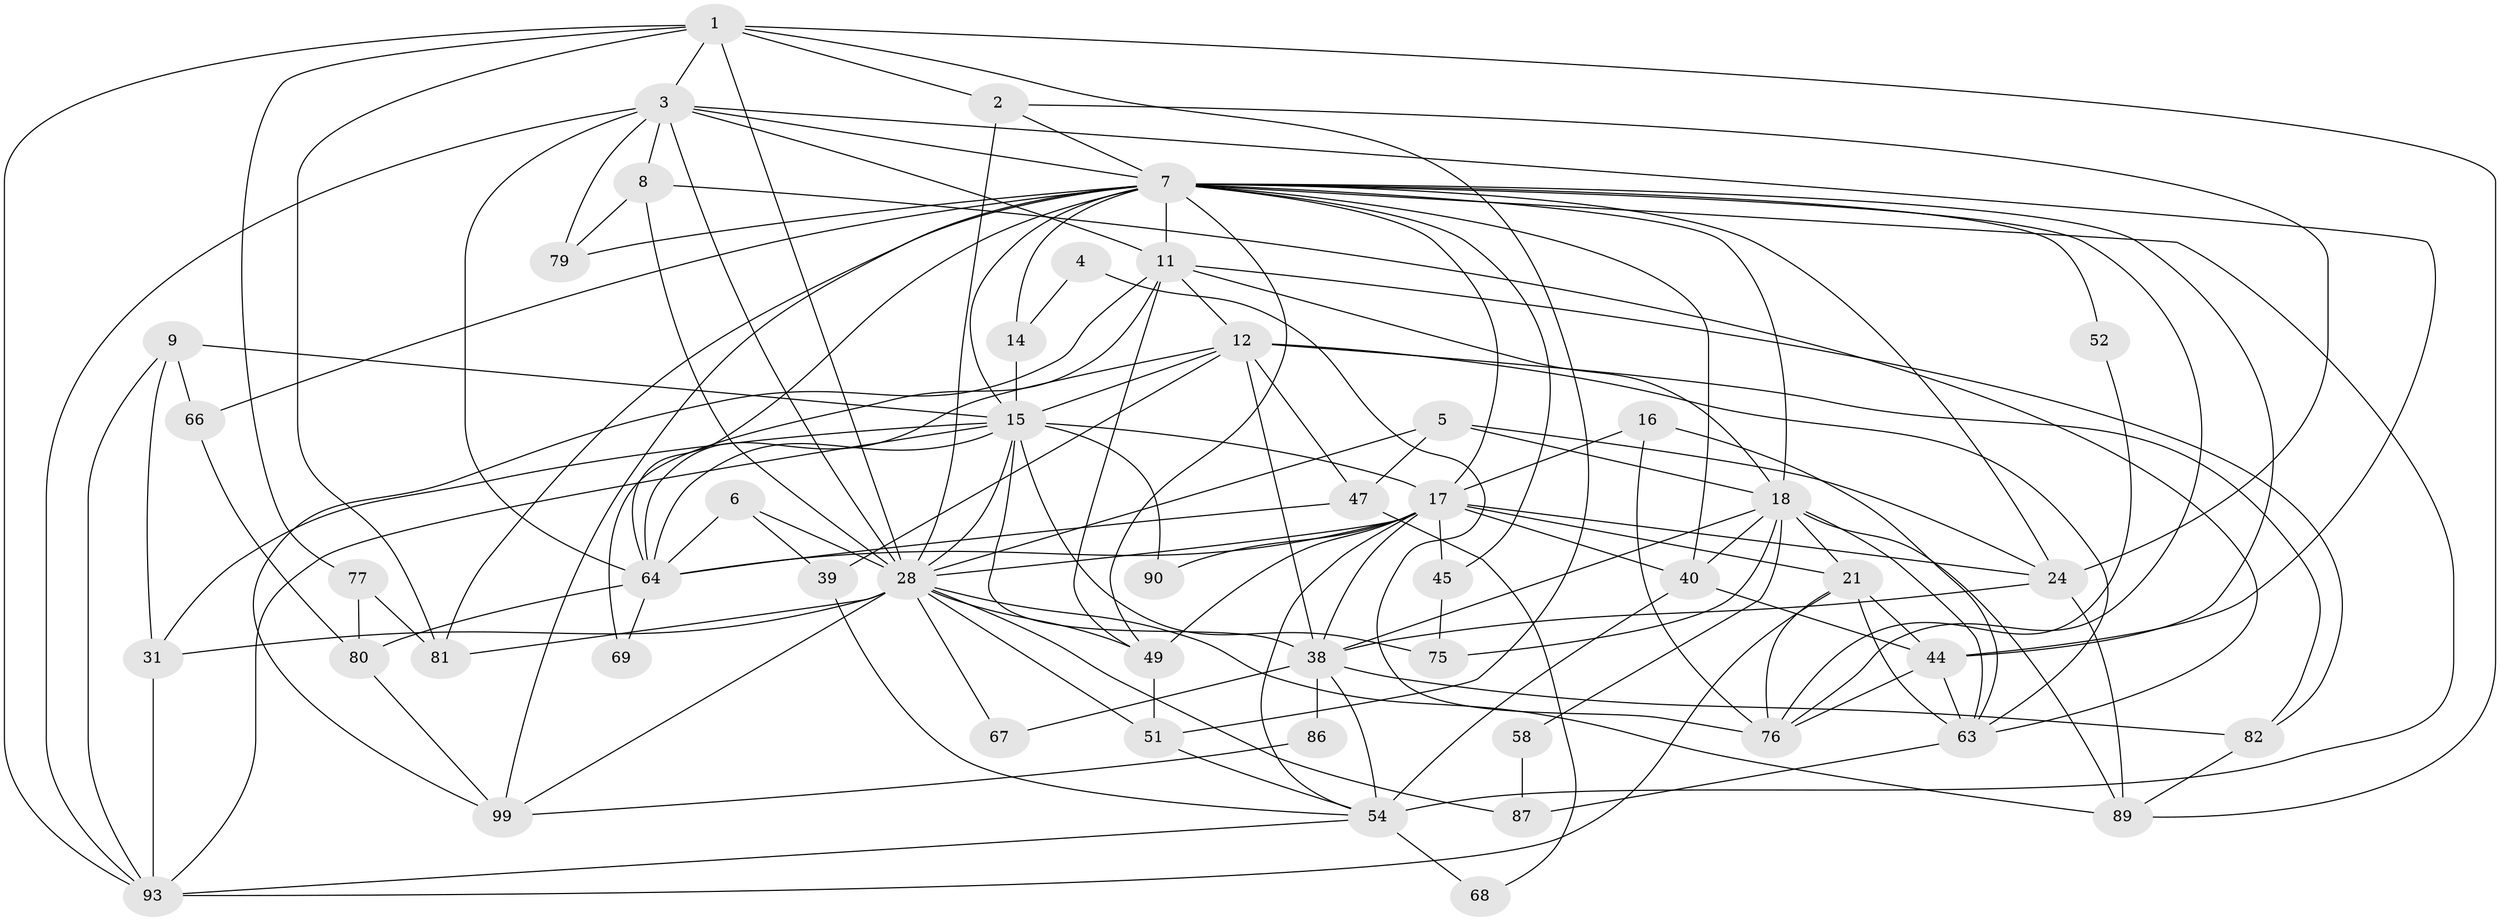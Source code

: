 // original degree distribution, {4: 0.2871287128712871, 5: 0.1782178217821782, 2: 0.10891089108910891, 3: 0.2871287128712871, 7: 0.0297029702970297, 6: 0.09900990099009901, 8: 0.009900990099009901}
// Generated by graph-tools (version 1.1) at 2025/14/03/09/25 04:14:56]
// undirected, 50 vertices, 137 edges
graph export_dot {
graph [start="1"]
  node [color=gray90,style=filled];
  1 [super="+84"];
  2;
  3 [super="+35+62"];
  4;
  5;
  6;
  7 [super="+13+50+10"];
  8 [super="+27"];
  9;
  11 [super="+56+19+20"];
  12 [super="+25"];
  14;
  15 [super="+43+41+48"];
  16;
  17 [super="+34+61+29+23"];
  18 [super="+22"];
  21;
  24 [super="+30"];
  28 [super="+65+37"];
  31;
  38 [super="+96+83"];
  39;
  40;
  44 [super="+85+46"];
  45;
  47;
  49 [super="+88"];
  51 [super="+100"];
  52;
  54 [super="+92+95"];
  58;
  63 [super="+74"];
  64 [super="+71+78"];
  66;
  67;
  68;
  69;
  75;
  76;
  77;
  79;
  80 [super="+97"];
  81;
  82;
  86;
  87;
  89;
  90;
  93 [super="+98"];
  99;
  1 -- 2;
  1 -- 89;
  1 -- 93;
  1 -- 81;
  1 -- 3;
  1 -- 51;
  1 -- 28;
  1 -- 77;
  2 -- 24;
  2 -- 7;
  2 -- 28;
  3 -- 93;
  3 -- 64;
  3 -- 8 [weight=2];
  3 -- 79;
  3 -- 11;
  3 -- 44;
  3 -- 7;
  3 -- 28;
  4 -- 14;
  4 -- 76;
  5 -- 28;
  5 -- 47;
  5 -- 24;
  5 -- 18;
  6 -- 39;
  6 -- 28;
  6 -- 64;
  7 -- 40;
  7 -- 64 [weight=3];
  7 -- 66;
  7 -- 99;
  7 -- 76;
  7 -- 45;
  7 -- 81;
  7 -- 52;
  7 -- 24;
  7 -- 15;
  7 -- 49;
  7 -- 54;
  7 -- 11 [weight=2];
  7 -- 14;
  7 -- 44;
  7 -- 79;
  7 -- 18;
  7 -- 17;
  8 -- 63;
  8 -- 28;
  8 -- 79;
  9 -- 31;
  9 -- 66;
  9 -- 93;
  9 -- 15;
  11 -- 49;
  11 -- 69;
  11 -- 99;
  11 -- 82;
  11 -- 12;
  11 -- 18;
  12 -- 39;
  12 -- 82;
  12 -- 15;
  12 -- 64;
  12 -- 47;
  12 -- 38;
  12 -- 63;
  14 -- 15;
  15 -- 75;
  15 -- 17 [weight=2];
  15 -- 93;
  15 -- 90;
  15 -- 64;
  15 -- 31;
  15 -- 38;
  15 -- 28;
  16 -- 63;
  16 -- 76;
  16 -- 17;
  17 -- 49;
  17 -- 24;
  17 -- 90;
  17 -- 28 [weight=2];
  17 -- 64;
  17 -- 21;
  17 -- 45;
  17 -- 38;
  17 -- 54;
  17 -- 40;
  18 -- 21;
  18 -- 58;
  18 -- 38;
  18 -- 40;
  18 -- 75;
  18 -- 89;
  18 -- 63;
  21 -- 76;
  21 -- 44;
  21 -- 63;
  21 -- 93;
  24 -- 89;
  24 -- 38;
  28 -- 89;
  28 -- 99;
  28 -- 67;
  28 -- 49;
  28 -- 81;
  28 -- 51;
  28 -- 87;
  28 -- 31;
  31 -- 93;
  38 -- 82;
  38 -- 67;
  38 -- 86;
  38 -- 54 [weight=2];
  39 -- 54;
  40 -- 44;
  40 -- 54;
  44 -- 63 [weight=2];
  44 -- 76;
  45 -- 75;
  47 -- 68;
  47 -- 64;
  49 -- 51;
  51 -- 54;
  52 -- 76;
  54 -- 68;
  54 -- 93;
  58 -- 87;
  63 -- 87;
  64 -- 80;
  64 -- 69;
  66 -- 80;
  77 -- 81;
  77 -- 80;
  80 -- 99;
  82 -- 89;
  86 -- 99;
}
